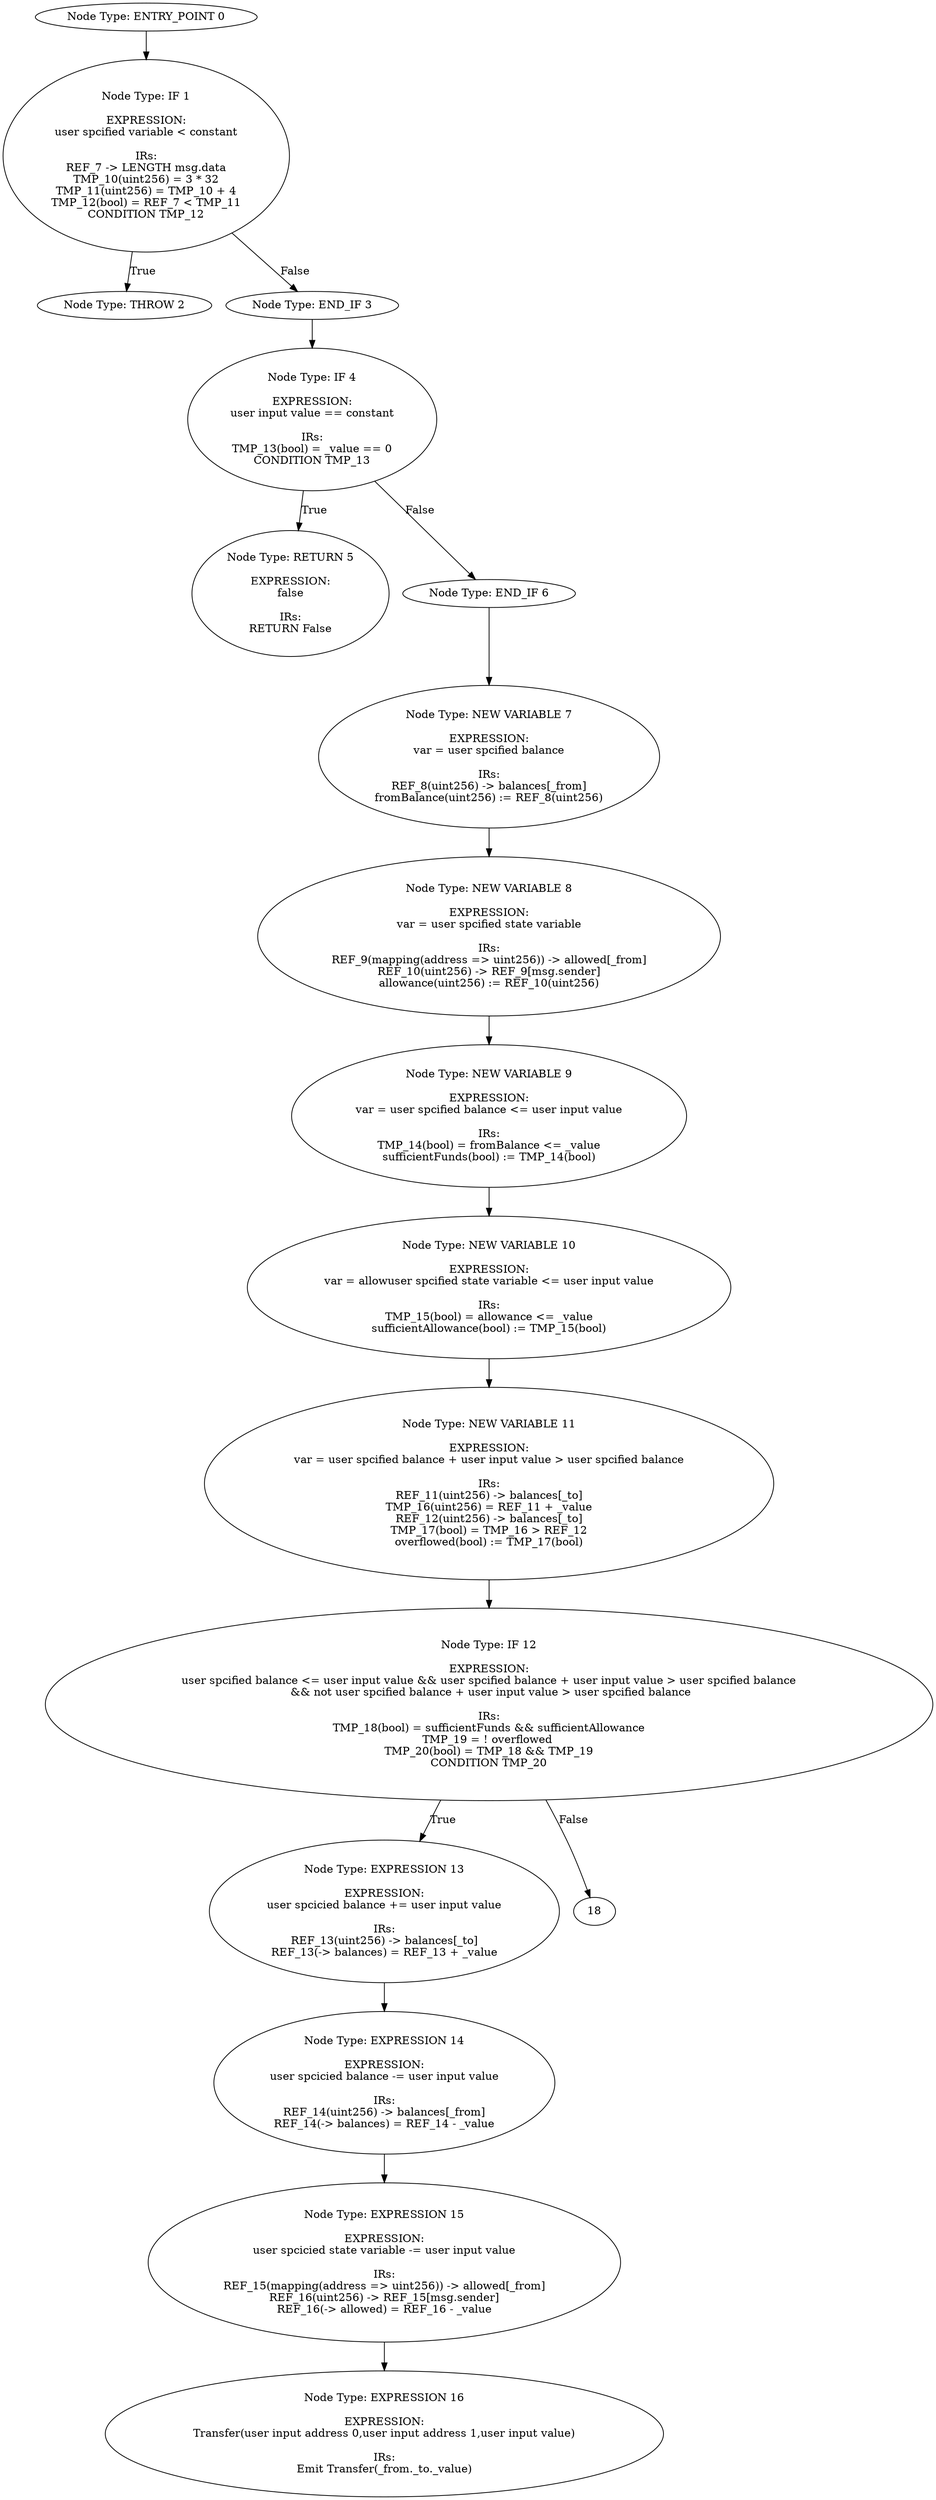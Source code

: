 digraph{
0[label="Node Type: ENTRY_POINT 0
"];
0->1;
1[label="Node Type: IF 1

EXPRESSION:
user spcified variable < constant

IRs:
REF_7 -> LENGTH msg.data
TMP_10(uint256) = 3 * 32
TMP_11(uint256) = TMP_10 + 4
TMP_12(bool) = REF_7 < TMP_11
CONDITION TMP_12"];
1->2[label="True"];
1->3[label="False"];
2[label="Node Type: THROW 2
"];
3[label="Node Type: END_IF 3
"];
3->4;
4[label="Node Type: IF 4

EXPRESSION:
user input value == constant

IRs:
TMP_13(bool) = _value == 0
CONDITION TMP_13"];
4->5[label="True"];
4->6[label="False"];
5[label="Node Type: RETURN 5

EXPRESSION:
false

IRs:
RETURN False"];
6[label="Node Type: END_IF 6
"];
6->7;
7[label="Node Type: NEW VARIABLE 7

EXPRESSION:
var = user spcified balance

IRs:
REF_8(uint256) -> balances[_from]
fromBalance(uint256) := REF_8(uint256)"];
7->8;
8[label="Node Type: NEW VARIABLE 8

EXPRESSION:
var = user spcified state variable

IRs:
REF_9(mapping(address => uint256)) -> allowed[_from]
REF_10(uint256) -> REF_9[msg.sender]
allowance(uint256) := REF_10(uint256)"];
8->9;
9[label="Node Type: NEW VARIABLE 9

EXPRESSION:
var = user spcified balance <= user input value

IRs:
TMP_14(bool) = fromBalance <= _value
sufficientFunds(bool) := TMP_14(bool)"];
9->10;
10[label="Node Type: NEW VARIABLE 10

EXPRESSION:
var = allowuser spcified state variable <= user input value

IRs:
TMP_15(bool) = allowance <= _value
sufficientAllowance(bool) := TMP_15(bool)"];
10->11;
11[label="Node Type: NEW VARIABLE 11

EXPRESSION:
var = user spcified balance + user input value > user spcified balance

IRs:
REF_11(uint256) -> balances[_to]
TMP_16(uint256) = REF_11 + _value
REF_12(uint256) -> balances[_to]
TMP_17(bool) = TMP_16 > REF_12
overflowed(bool) := TMP_17(bool)"];
11->12;
12[label="Node Type: IF 12

EXPRESSION:
user spcified balance <= user input value && user spcified balance + user input value > user spcified balance
 && not user spcified balance + user input value > user spcified balance

IRs:
TMP_18(bool) = sufficientFunds && sufficientAllowance
TMP_19 = ! overflowed 
TMP_20(bool) = TMP_18 && TMP_19
CONDITION TMP_20"];
12->13[label="True"];
12->18[label="False"];
13[label="Node Type: EXPRESSION 13

EXPRESSION:
user spcicied balance += user input value

IRs:
REF_13(uint256) -> balances[_to]
REF_13(-> balances) = REF_13 + _value"];
13->14;
14[label="Node Type: EXPRESSION 14

EXPRESSION:
user spcicied balance -= user input value

IRs:
REF_14(uint256) -> balances[_from]
REF_14(-> balances) = REF_14 - _value"];
14->15;
15[label="Node Type: EXPRESSION 15

EXPRESSION:
user spcicied state variable -= user input value

IRs:
REF_15(mapping(address => uint256)) -> allowed[_from]
REF_16(uint256) -> REF_15[msg.sender]
REF_16(-> allowed) = REF_16 - _value"];
15->16;
16[label="Node Type: EXPRESSION 16

EXPRESSION:
Transfer(user input address 0,user input address 1,user input value)

IRs:
Emit Transfer(_from._to._value)"];

}

